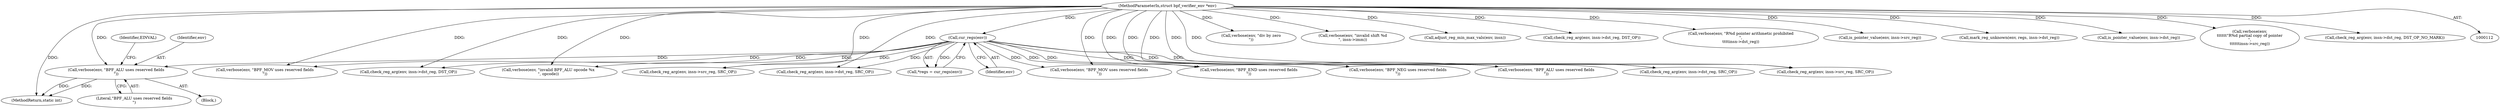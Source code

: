 digraph "0_linux_95a762e2c8c942780948091f8f2a4f32fce1ac6f@pointer" {
"1000479" [label="(Call,verbose(env, \"BPF_ALU uses reserved fields\n\"))"];
"1000119" [label="(Call,cur_regs(env))"];
"1000113" [label="(MethodParameterIn,struct bpf_verifier_env *env)"];
"1000552" [label="(Call,verbose(env, \"div by zero\n\"))"];
"1000603" [label="(Call,verbose(env, \"invalid shift %d\n\", insn->imm))"];
"1000625" [label="(Call,adjust_reg_min_max_vals(env, insn))"];
"1000117" [label="(Call,*regs = cur_regs(env))"];
"1000484" [label="(Identifier,EINVAL)"];
"1000321" [label="(Call,verbose(env, \"BPF_MOV uses reserved fields\n\"))"];
"1000480" [label="(Identifier,env)"];
"1000481" [label="(Literal,\"BPF_ALU uses reserved fields\n\")"];
"1000251" [label="(Call,check_reg_arg(env, insn->dst_reg, DST_OP))"];
"1000329" [label="(Call,check_reg_arg(env, insn->dst_reg, DST_OP))"];
"1000240" [label="(Call,verbose(env, \"R%d pointer arithmetic prohibited\n\",\n\t\t\t\tinsn->dst_reg))"];
"1000478" [label="(Block,)"];
"1000113" [label="(MethodParameterIn,struct bpf_verifier_env *env)"];
"1000449" [label="(Call,verbose(env, \"invalid BPF_ALU opcode %x\n\", opcode))"];
"1000288" [label="(Call,verbose(env, \"BPF_MOV uses reserved fields\n\"))"];
"1000169" [label="(Call,verbose(env, \"BPF_NEG uses reserved fields\n\"))"];
"1000119" [label="(Call,cur_regs(env))"];
"1000120" [label="(Identifier,env)"];
"1000479" [label="(Call,verbose(env, \"BPF_ALU uses reserved fields\n\"))"];
"1000296" [label="(Call,check_reg_arg(env, insn->src_reg, SRC_OP))"];
"1000487" [label="(Call,check_reg_arg(env, insn->src_reg, SRC_OP))"];
"1000223" [label="(Call,check_reg_arg(env, insn->dst_reg, SRC_OP))"];
"1000215" [label="(Call,verbose(env, \"BPF_END uses reserved fields\n\"))"];
"1000378" [label="(Call,is_pointer_value(env, insn->src_reg))"];
"1000630" [label="(MethodReturn,static int)"];
"1000393" [label="(Call,mark_reg_unknown(env, regs, insn->dst_reg))"];
"1000512" [label="(Call,verbose(env, \"BPF_ALU uses reserved fields\n\"))"];
"1000520" [label="(Call,check_reg_arg(env, insn->dst_reg, SRC_OP))"];
"1000234" [label="(Call,is_pointer_value(env, insn->dst_reg))"];
"1000384" [label="(Call,verbose(env,\n\t\t\t\t\t\t\"R%d partial copy of pointer\n\",\n\t\t\t\t\t\tinsn->src_reg))"];
"1000614" [label="(Call,check_reg_arg(env, insn->dst_reg, DST_OP_NO_MARK))"];
"1000479" -> "1000478"  [label="AST: "];
"1000479" -> "1000481"  [label="CFG: "];
"1000480" -> "1000479"  [label="AST: "];
"1000481" -> "1000479"  [label="AST: "];
"1000484" -> "1000479"  [label="CFG: "];
"1000479" -> "1000630"  [label="DDG: "];
"1000479" -> "1000630"  [label="DDG: "];
"1000119" -> "1000479"  [label="DDG: "];
"1000113" -> "1000479"  [label="DDG: "];
"1000119" -> "1000117"  [label="AST: "];
"1000119" -> "1000120"  [label="CFG: "];
"1000120" -> "1000119"  [label="AST: "];
"1000117" -> "1000119"  [label="CFG: "];
"1000119" -> "1000117"  [label="DDG: "];
"1000113" -> "1000119"  [label="DDG: "];
"1000119" -> "1000169"  [label="DDG: "];
"1000119" -> "1000215"  [label="DDG: "];
"1000119" -> "1000223"  [label="DDG: "];
"1000119" -> "1000288"  [label="DDG: "];
"1000119" -> "1000296"  [label="DDG: "];
"1000119" -> "1000321"  [label="DDG: "];
"1000119" -> "1000329"  [label="DDG: "];
"1000119" -> "1000449"  [label="DDG: "];
"1000119" -> "1000487"  [label="DDG: "];
"1000119" -> "1000512"  [label="DDG: "];
"1000119" -> "1000520"  [label="DDG: "];
"1000113" -> "1000112"  [label="AST: "];
"1000113" -> "1000630"  [label="DDG: "];
"1000113" -> "1000169"  [label="DDG: "];
"1000113" -> "1000215"  [label="DDG: "];
"1000113" -> "1000223"  [label="DDG: "];
"1000113" -> "1000234"  [label="DDG: "];
"1000113" -> "1000240"  [label="DDG: "];
"1000113" -> "1000251"  [label="DDG: "];
"1000113" -> "1000288"  [label="DDG: "];
"1000113" -> "1000296"  [label="DDG: "];
"1000113" -> "1000321"  [label="DDG: "];
"1000113" -> "1000329"  [label="DDG: "];
"1000113" -> "1000378"  [label="DDG: "];
"1000113" -> "1000384"  [label="DDG: "];
"1000113" -> "1000393"  [label="DDG: "];
"1000113" -> "1000449"  [label="DDG: "];
"1000113" -> "1000487"  [label="DDG: "];
"1000113" -> "1000512"  [label="DDG: "];
"1000113" -> "1000520"  [label="DDG: "];
"1000113" -> "1000552"  [label="DDG: "];
"1000113" -> "1000603"  [label="DDG: "];
"1000113" -> "1000614"  [label="DDG: "];
"1000113" -> "1000625"  [label="DDG: "];
}
